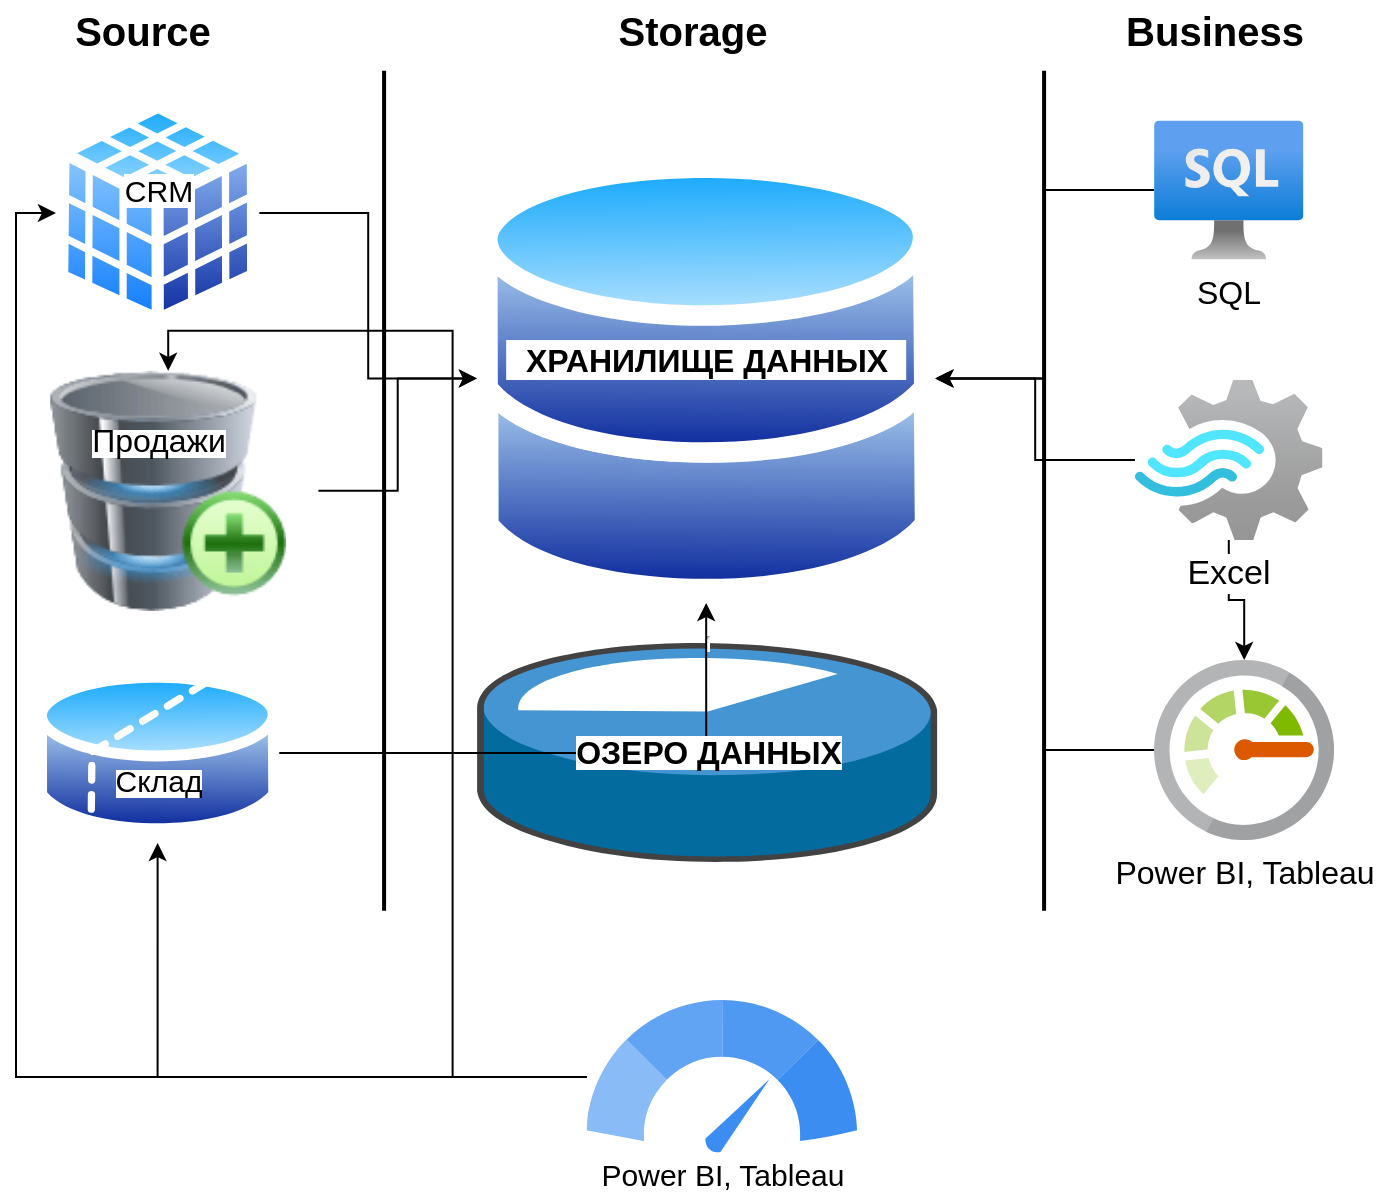 <mxfile version="13.9.9" type="device"><diagram id="AKZTIEgjMF3HoOFPSxrz" name="Страница 1"><mxGraphModel dx="852" dy="494" grid="1" gridSize="11" guides="1" tooltips="1" connect="1" arrows="1" fold="1" page="1" pageScale="1" pageWidth="827" pageHeight="1169" math="0" shadow="0"><root><mxCell id="0"/><mxCell id="1" parent="0"/><mxCell id="EMnH8KQ6Ts8P0mTFPWd_-31" value="" style="shadow=0;dashed=0;html=1;labelPosition=center;verticalLabelPosition=bottom;verticalAlign=top;align=center;outlineConnect=0;shape=mxgraph.veeam.3d.resource_pool;fillColor=#FFFFFF;" parent="1" vertex="1"><mxGeometry x="309.56" y="421.5" width="230" height="110" as="geometry"/></mxCell><mxCell id="EMnH8KQ6Ts8P0mTFPWd_-20" style="edgeStyle=orthogonalEdgeStyle;rounded=0;orthogonalLoop=1;jettySize=auto;html=1;entryX=1;entryY=0.5;entryDx=0;entryDy=0;" parent="1" source="EMnH8KQ6Ts8P0mTFPWd_-2" target="EMnH8KQ6Ts8P0mTFPWd_-3" edge="1"><mxGeometry relative="1" as="geometry"/></mxCell><mxCell id="EMnH8KQ6Ts8P0mTFPWd_-2" value="&lt;font style=&quot;font-size: 16px&quot;&gt;SQL&lt;/font&gt;" style="aspect=fixed;html=1;points=[];align=center;image;fontSize=12;image=img/lib/azure2/databases/Azure_SQL_VM.svg;" parent="1" vertex="1"><mxGeometry x="648.05" y="160" width="74.67" height="70" as="geometry"/></mxCell><mxCell id="EMnH8KQ6Ts8P0mTFPWd_-3" value="&lt;hr&gt;" style="aspect=fixed;perimeter=ellipsePerimeter;html=1;align=center;shadow=0;dashed=0;spacingTop=3;image;image=img/lib/active_directory/databases.svg;" parent="1" vertex="1"><mxGeometry x="309.5" y="176.9" width="229.18" height="224.6" as="geometry"/></mxCell><mxCell id="EMnH8KQ6Ts8P0mTFPWd_-21" style="edgeStyle=orthogonalEdgeStyle;rounded=0;orthogonalLoop=1;jettySize=auto;html=1;" parent="1" source="EMnH8KQ6Ts8P0mTFPWd_-5" target="EMnH8KQ6Ts8P0mTFPWd_-3" edge="1"><mxGeometry relative="1" as="geometry"/></mxCell><mxCell id="EMnH8KQ6Ts8P0mTFPWd_-29" value="" style="edgeStyle=orthogonalEdgeStyle;rounded=0;orthogonalLoop=1;jettySize=auto;html=1;" parent="1" source="EMnH8KQ6Ts8P0mTFPWd_-5" target="EMnH8KQ6Ts8P0mTFPWd_-9" edge="1"><mxGeometry relative="1" as="geometry"/></mxCell><mxCell id="EMnH8KQ6Ts8P0mTFPWd_-5" value="&lt;font style=&quot;font-size: 17px&quot;&gt;Excel&lt;/font&gt;" style="aspect=fixed;html=1;points=[];align=center;image;fontSize=12;image=img/lib/azure2/analytics/Stream_Analytics_Jobs.svg;" parent="1" vertex="1"><mxGeometry x="638.48" y="290" width="93.8" height="80" as="geometry"/></mxCell><mxCell id="EMnH8KQ6Ts8P0mTFPWd_-7" value="" style="line;strokeWidth=2;direction=south;html=1;" parent="1" vertex="1"><mxGeometry x="588.05" y="135.4" width="10" height="420" as="geometry"/></mxCell><mxCell id="EMnH8KQ6Ts8P0mTFPWd_-8" value="" style="line;strokeWidth=2;direction=south;html=1;" parent="1" vertex="1"><mxGeometry x="258.05" y="135.4" width="10" height="420" as="geometry"/></mxCell><mxCell id="EMnH8KQ6Ts8P0mTFPWd_-22" style="edgeStyle=orthogonalEdgeStyle;rounded=0;orthogonalLoop=1;jettySize=auto;html=1;entryX=1;entryY=0.5;entryDx=0;entryDy=0;" parent="1" source="EMnH8KQ6Ts8P0mTFPWd_-9" target="EMnH8KQ6Ts8P0mTFPWd_-3" edge="1"><mxGeometry relative="1" as="geometry"><mxPoint x="510" y="325" as="targetPoint"/></mxGeometry></mxCell><mxCell id="EMnH8KQ6Ts8P0mTFPWd_-9" value="&lt;font style=&quot;font-size: 16px&quot;&gt;Power BI, Tableau&lt;/font&gt;" style="aspect=fixed;html=1;points=[];align=center;image;fontSize=12;image=img/lib/mscae/Monitor.svg;" parent="1" vertex="1"><mxGeometry x="648.05" y="430" width="90" height="90" as="geometry"/></mxCell><mxCell id="EMnH8KQ6Ts8P0mTFPWd_-24" style="edgeStyle=orthogonalEdgeStyle;rounded=0;orthogonalLoop=1;jettySize=auto;html=1;" parent="1" source="EMnH8KQ6Ts8P0mTFPWd_-11" target="EMnH8KQ6Ts8P0mTFPWd_-3" edge="1"><mxGeometry relative="1" as="geometry"/></mxCell><mxCell id="EMnH8KQ6Ts8P0mTFPWd_-11" value="" style="aspect=fixed;perimeter=ellipsePerimeter;html=1;align=center;shadow=0;dashed=0;spacingTop=3;image;image=img/lib/active_directory/database_partition_2.svg;" parent="1" vertex="1"><mxGeometry x="89" y="431.5" width="121.62" height="90" as="geometry"/></mxCell><mxCell id="EMnH8KQ6Ts8P0mTFPWd_-23" style="edgeStyle=orthogonalEdgeStyle;rounded=0;orthogonalLoop=1;jettySize=auto;html=1;" parent="1" source="EMnH8KQ6Ts8P0mTFPWd_-13" target="EMnH8KQ6Ts8P0mTFPWd_-3" edge="1"><mxGeometry relative="1" as="geometry"/></mxCell><mxCell id="EMnH8KQ6Ts8P0mTFPWd_-13" value="" style="image;html=1;image=img/lib/clip_art/computers/Database_Add_128x128.png" parent="1" vertex="1"><mxGeometry x="80" y="285.4" width="150.19" height="120" as="geometry"/></mxCell><mxCell id="EMnH8KQ6Ts8P0mTFPWd_-25" style="edgeStyle=orthogonalEdgeStyle;rounded=0;orthogonalLoop=1;jettySize=auto;html=1;entryX=0;entryY=0.5;entryDx=0;entryDy=0;" parent="1" source="EMnH8KQ6Ts8P0mTFPWd_-14" target="EMnH8KQ6Ts8P0mTFPWd_-3" edge="1"><mxGeometry relative="1" as="geometry"/></mxCell><mxCell id="EMnH8KQ6Ts8P0mTFPWd_-14" value="" style="aspect=fixed;perimeter=ellipsePerimeter;html=1;align=center;shadow=0;dashed=0;spacingTop=3;image;image=img/lib/active_directory/database_cube.svg;" parent="1" vertex="1"><mxGeometry x="98.96" y="150" width="101.7" height="113" as="geometry"/></mxCell><mxCell id="EMnH8KQ6Ts8P0mTFPWd_-27" value="&lt;b&gt;&lt;font style=&quot;font-size: 16px&quot;&gt;ХРАНИЛИЩЕ ДАННЫХ&lt;/font&gt;&lt;/b&gt;" style="text;html=1;resizable=0;autosize=1;align=center;verticalAlign=middle;points=[];fillColor=#FFFFFF;strokeColor=none;rounded=0;" parent="1" vertex="1"><mxGeometry x="324.09" y="270" width="200" height="20" as="geometry"/></mxCell><mxCell id="EMnH8KQ6Ts8P0mTFPWd_-30" value="&lt;font style=&quot;font-size: 16px ; background-color: rgb(255 , 255 , 255)&quot;&gt;&lt;b&gt;ОЗЕРО ДАННЫХ&lt;/b&gt;&lt;/font&gt;" style="text;html=1;resizable=0;autosize=1;align=center;verticalAlign=middle;points=[];fillColor=none;strokeColor=none;rounded=0;" parent="1" vertex="1"><mxGeometry x="349.53" y="465.75" width="150" height="20" as="geometry"/></mxCell><mxCell id="EMnH8KQ6Ts8P0mTFPWd_-33" value="&lt;span style=&quot;background-color: rgb(255 , 255 , 255)&quot;&gt;&lt;font style=&quot;font-size: 16px&quot;&gt;Продажи&lt;/font&gt;&lt;/span&gt;" style="text;html=1;resizable=0;autosize=1;align=center;verticalAlign=middle;points=[];fillColor=none;strokeColor=none;rounded=0;" parent="1" vertex="1"><mxGeometry x="109.81" y="310" width="80" height="20" as="geometry"/></mxCell><mxCell id="EMnH8KQ6Ts8P0mTFPWd_-34" value="&lt;font style=&quot;font-size: 15px ; background-color: rgb(255 , 255 , 255)&quot;&gt;CRM&lt;/font&gt;" style="text;html=1;resizable=0;autosize=1;align=center;verticalAlign=middle;points=[];fillColor=none;strokeColor=none;rounded=0;" parent="1" vertex="1"><mxGeometry x="124.81" y="185" width="50" height="20" as="geometry"/></mxCell><mxCell id="EMnH8KQ6Ts8P0mTFPWd_-36" value="&lt;span style=&quot;background-color: rgb(255 , 255 , 255)&quot;&gt;&lt;font style=&quot;font-size: 15px&quot;&gt;Склад&lt;/font&gt;&lt;/span&gt;" style="text;html=1;resizable=0;autosize=1;align=center;verticalAlign=middle;points=[];fillColor=none;strokeColor=none;rounded=0;" parent="1" vertex="1"><mxGeometry x="119.81" y="480" width="60" height="20" as="geometry"/></mxCell><mxCell id="JjL_qyaTQ3OPNT9q78ci-3" style="edgeStyle=orthogonalEdgeStyle;rounded=0;orthogonalLoop=1;jettySize=auto;html=1;entryX=0.5;entryY=1;entryDx=0;entryDy=0;" edge="1" parent="1" source="EMnH8KQ6Ts8P0mTFPWd_-37" target="EMnH8KQ6Ts8P0mTFPWd_-11"><mxGeometry relative="1" as="geometry"/></mxCell><mxCell id="JjL_qyaTQ3OPNT9q78ci-4" style="edgeStyle=orthogonalEdgeStyle;rounded=0;orthogonalLoop=1;jettySize=auto;html=1;entryX=0.5;entryY=0;entryDx=0;entryDy=0;" edge="1" parent="1" source="EMnH8KQ6Ts8P0mTFPWd_-37" target="EMnH8KQ6Ts8P0mTFPWd_-13"><mxGeometry relative="1" as="geometry"/></mxCell><mxCell id="JjL_qyaTQ3OPNT9q78ci-5" style="edgeStyle=orthogonalEdgeStyle;rounded=0;orthogonalLoop=1;jettySize=auto;html=1;entryX=0;entryY=0.5;entryDx=0;entryDy=0;" edge="1" parent="1" source="EMnH8KQ6Ts8P0mTFPWd_-37" target="EMnH8KQ6Ts8P0mTFPWd_-14"><mxGeometry relative="1" as="geometry"/></mxCell><mxCell id="EMnH8KQ6Ts8P0mTFPWd_-37" value="" style="html=1;aspect=fixed;strokeColor=none;shadow=0;align=center;verticalAlign=top;fillColor=#3B8DF1;shape=mxgraph.gcp2.speed" parent="1" vertex="1"><mxGeometry x="364.44" y="600" width="135.09" height="77" as="geometry"/></mxCell><mxCell id="EMnH8KQ6Ts8P0mTFPWd_-39" value="&lt;span style=&quot;background-color: rgb(255 , 255 , 255)&quot;&gt;&lt;font style=&quot;font-size: 15px&quot;&gt;Power BI, Tableau&lt;/font&gt;&lt;/span&gt;" style="text;html=1;resizable=0;autosize=1;align=center;verticalAlign=middle;points=[];fillColor=none;strokeColor=none;rounded=0;" parent="1" vertex="1"><mxGeometry x="361.99" y="677" width="140" height="20" as="geometry"/></mxCell><mxCell id="EMnH8KQ6Ts8P0mTFPWd_-41" value="Storage" style="text;html=1;resizable=0;autosize=1;align=center;verticalAlign=middle;points=[];fillColor=none;strokeColor=none;rounded=0;fontSize=20;fontStyle=1" parent="1" vertex="1"><mxGeometry x="371.89" y="100" width="90" height="30" as="geometry"/></mxCell><mxCell id="EMnH8KQ6Ts8P0mTFPWd_-42" value="Business" style="text;html=1;resizable=0;autosize=1;align=center;verticalAlign=middle;points=[];fillColor=none;strokeColor=none;rounded=0;fontSize=20;fontStyle=1" parent="1" vertex="1"><mxGeometry x="625.72" y="100" width="105" height="30" as="geometry"/></mxCell><mxCell id="EMnH8KQ6Ts8P0mTFPWd_-43" value="Source" style="text;html=1;resizable=0;autosize=1;align=center;verticalAlign=middle;points=[];fillColor=none;strokeColor=none;rounded=0;fontSize=20;fontStyle=1" parent="1" vertex="1"><mxGeometry x="97.14" y="100" width="90" height="30" as="geometry"/></mxCell></root></mxGraphModel></diagram></mxfile>